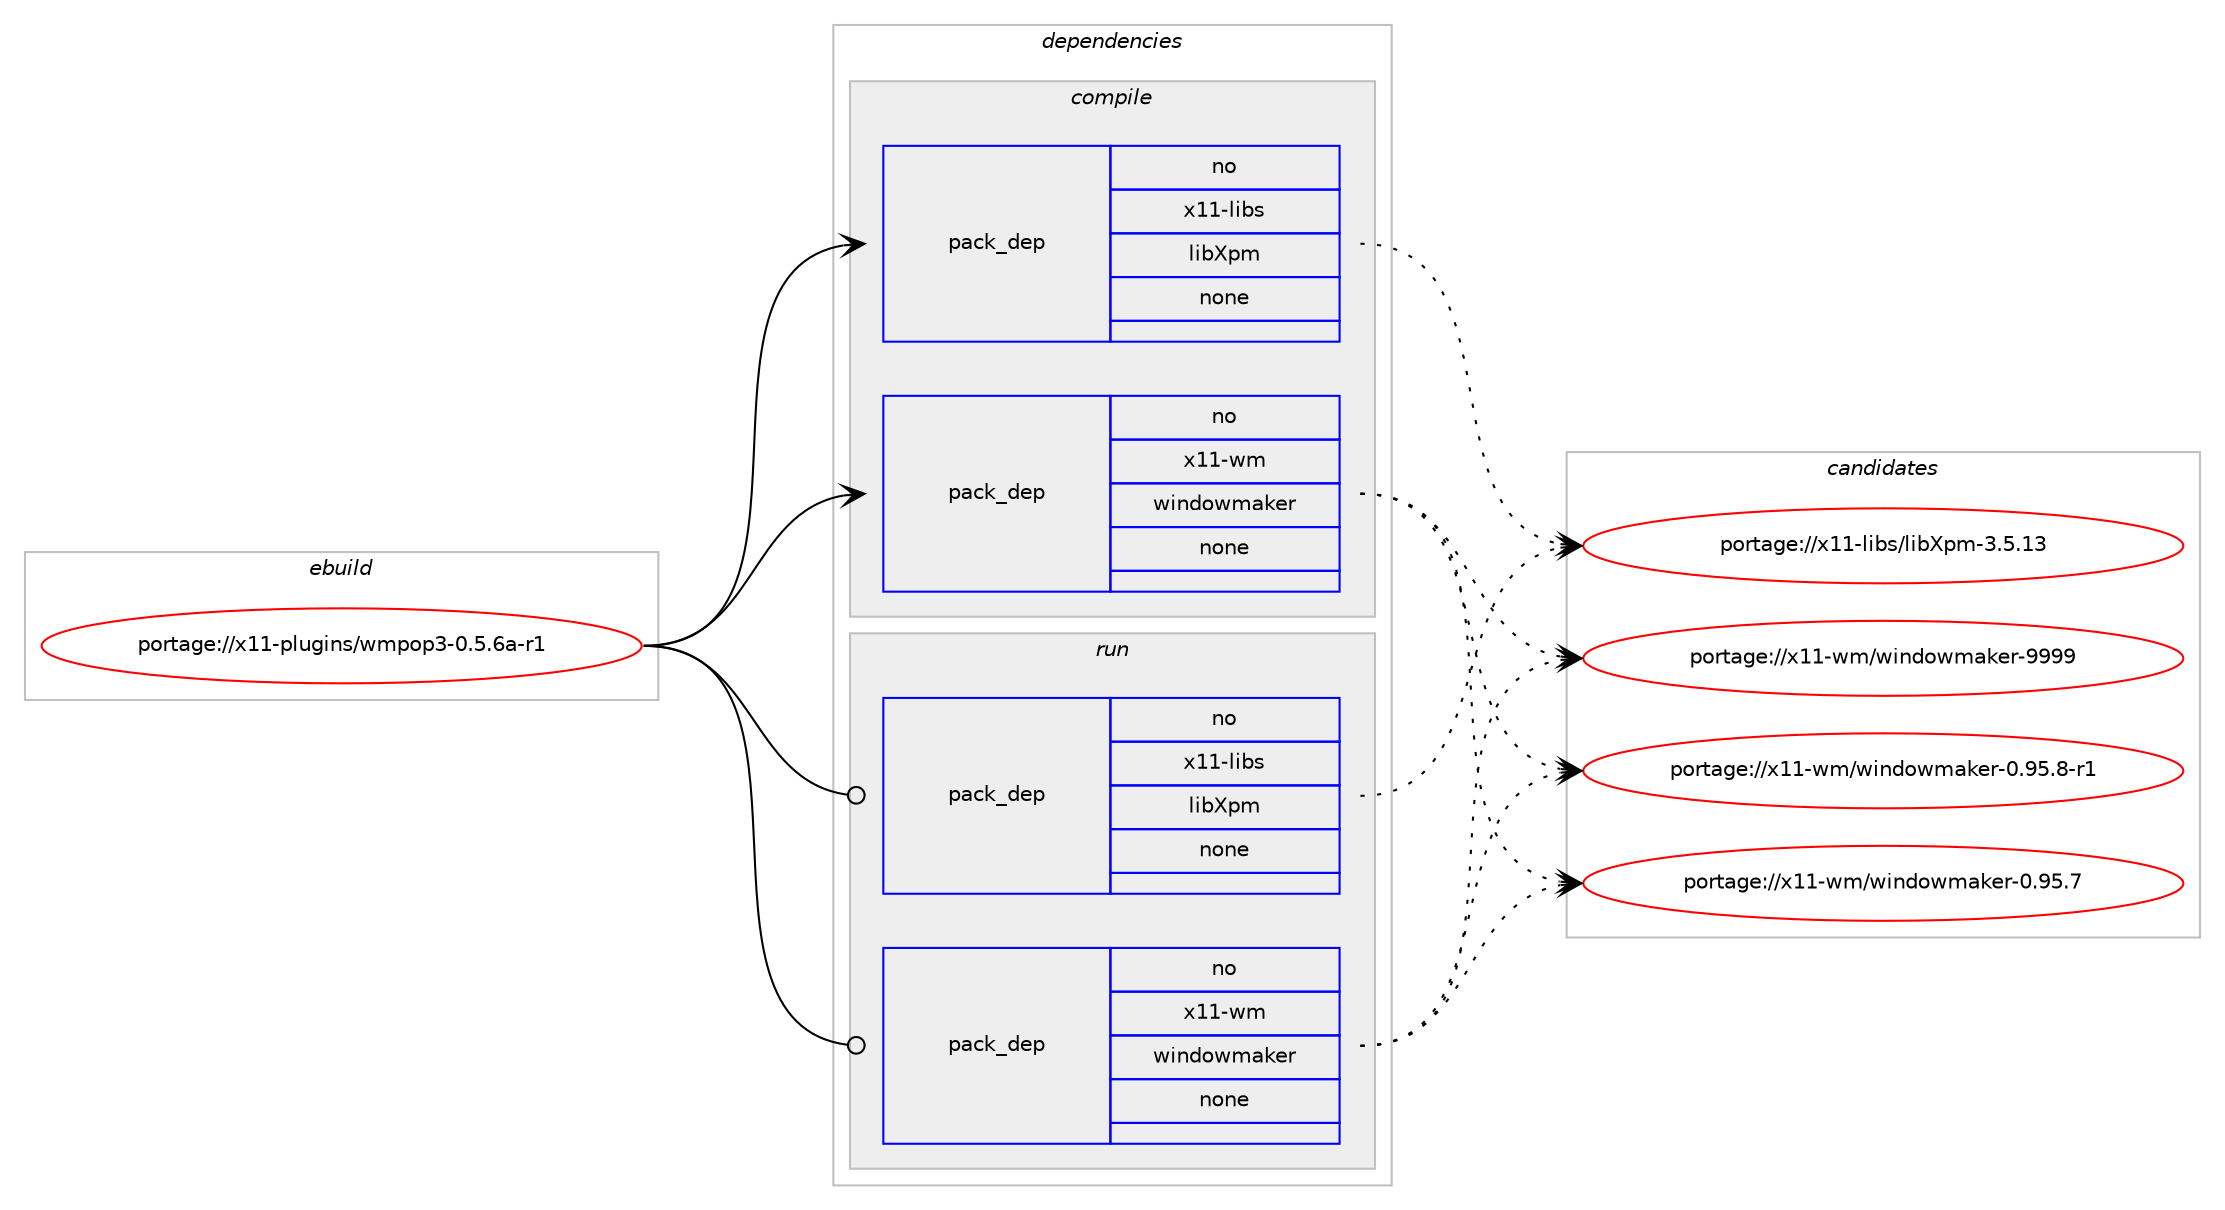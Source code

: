 digraph prolog {

# *************
# Graph options
# *************

newrank=true;
concentrate=true;
compound=true;
graph [rankdir=LR,fontname=Helvetica,fontsize=10,ranksep=1.5];#, ranksep=2.5, nodesep=0.2];
edge  [arrowhead=vee];
node  [fontname=Helvetica,fontsize=10];

# **********
# The ebuild
# **********

subgraph cluster_leftcol {
color=gray;
rank=same;
label=<<i>ebuild</i>>;
id [label="portage://x11-plugins/wmpop3-0.5.6a-r1", color=red, width=4, href="../x11-plugins/wmpop3-0.5.6a-r1.svg"];
}

# ****************
# The dependencies
# ****************

subgraph cluster_midcol {
color=gray;
label=<<i>dependencies</i>>;
subgraph cluster_compile {
fillcolor="#eeeeee";
style=filled;
label=<<i>compile</i>>;
subgraph pack4474 {
dependency5321 [label=<<TABLE BORDER="0" CELLBORDER="1" CELLSPACING="0" CELLPADDING="4" WIDTH="220"><TR><TD ROWSPAN="6" CELLPADDING="30">pack_dep</TD></TR><TR><TD WIDTH="110">no</TD></TR><TR><TD>x11-libs</TD></TR><TR><TD>libXpm</TD></TR><TR><TD>none</TD></TR><TR><TD></TD></TR></TABLE>>, shape=none, color=blue];
}
id:e -> dependency5321:w [weight=20,style="solid",arrowhead="vee"];
subgraph pack4475 {
dependency5322 [label=<<TABLE BORDER="0" CELLBORDER="1" CELLSPACING="0" CELLPADDING="4" WIDTH="220"><TR><TD ROWSPAN="6" CELLPADDING="30">pack_dep</TD></TR><TR><TD WIDTH="110">no</TD></TR><TR><TD>x11-wm</TD></TR><TR><TD>windowmaker</TD></TR><TR><TD>none</TD></TR><TR><TD></TD></TR></TABLE>>, shape=none, color=blue];
}
id:e -> dependency5322:w [weight=20,style="solid",arrowhead="vee"];
}
subgraph cluster_compileandrun {
fillcolor="#eeeeee";
style=filled;
label=<<i>compile and run</i>>;
}
subgraph cluster_run {
fillcolor="#eeeeee";
style=filled;
label=<<i>run</i>>;
subgraph pack4476 {
dependency5323 [label=<<TABLE BORDER="0" CELLBORDER="1" CELLSPACING="0" CELLPADDING="4" WIDTH="220"><TR><TD ROWSPAN="6" CELLPADDING="30">pack_dep</TD></TR><TR><TD WIDTH="110">no</TD></TR><TR><TD>x11-libs</TD></TR><TR><TD>libXpm</TD></TR><TR><TD>none</TD></TR><TR><TD></TD></TR></TABLE>>, shape=none, color=blue];
}
id:e -> dependency5323:w [weight=20,style="solid",arrowhead="odot"];
subgraph pack4477 {
dependency5324 [label=<<TABLE BORDER="0" CELLBORDER="1" CELLSPACING="0" CELLPADDING="4" WIDTH="220"><TR><TD ROWSPAN="6" CELLPADDING="30">pack_dep</TD></TR><TR><TD WIDTH="110">no</TD></TR><TR><TD>x11-wm</TD></TR><TR><TD>windowmaker</TD></TR><TR><TD>none</TD></TR><TR><TD></TD></TR></TABLE>>, shape=none, color=blue];
}
id:e -> dependency5324:w [weight=20,style="solid",arrowhead="odot"];
}
}

# **************
# The candidates
# **************

subgraph cluster_choices {
rank=same;
color=gray;
label=<<i>candidates</i>>;

subgraph choice4474 {
color=black;
nodesep=1;
choice1204949451081059811547108105988811210945514653464951 [label="portage://x11-libs/libXpm-3.5.13", color=red, width=4,href="../x11-libs/libXpm-3.5.13.svg"];
dependency5321:e -> choice1204949451081059811547108105988811210945514653464951:w [style=dotted,weight="100"];
}
subgraph choice4475 {
color=black;
nodesep=1;
choice12049494511910947119105110100111119109971071011144557575757 [label="portage://x11-wm/windowmaker-9999", color=red, width=4,href="../x11-wm/windowmaker-9999.svg"];
choice1204949451191094711910511010011111910997107101114454846575346564511449 [label="portage://x11-wm/windowmaker-0.95.8-r1", color=red, width=4,href="../x11-wm/windowmaker-0.95.8-r1.svg"];
choice120494945119109471191051101001111191099710710111445484657534655 [label="portage://x11-wm/windowmaker-0.95.7", color=red, width=4,href="../x11-wm/windowmaker-0.95.7.svg"];
dependency5322:e -> choice12049494511910947119105110100111119109971071011144557575757:w [style=dotted,weight="100"];
dependency5322:e -> choice1204949451191094711910511010011111910997107101114454846575346564511449:w [style=dotted,weight="100"];
dependency5322:e -> choice120494945119109471191051101001111191099710710111445484657534655:w [style=dotted,weight="100"];
}
subgraph choice4476 {
color=black;
nodesep=1;
choice1204949451081059811547108105988811210945514653464951 [label="portage://x11-libs/libXpm-3.5.13", color=red, width=4,href="../x11-libs/libXpm-3.5.13.svg"];
dependency5323:e -> choice1204949451081059811547108105988811210945514653464951:w [style=dotted,weight="100"];
}
subgraph choice4477 {
color=black;
nodesep=1;
choice12049494511910947119105110100111119109971071011144557575757 [label="portage://x11-wm/windowmaker-9999", color=red, width=4,href="../x11-wm/windowmaker-9999.svg"];
choice1204949451191094711910511010011111910997107101114454846575346564511449 [label="portage://x11-wm/windowmaker-0.95.8-r1", color=red, width=4,href="../x11-wm/windowmaker-0.95.8-r1.svg"];
choice120494945119109471191051101001111191099710710111445484657534655 [label="portage://x11-wm/windowmaker-0.95.7", color=red, width=4,href="../x11-wm/windowmaker-0.95.7.svg"];
dependency5324:e -> choice12049494511910947119105110100111119109971071011144557575757:w [style=dotted,weight="100"];
dependency5324:e -> choice1204949451191094711910511010011111910997107101114454846575346564511449:w [style=dotted,weight="100"];
dependency5324:e -> choice120494945119109471191051101001111191099710710111445484657534655:w [style=dotted,weight="100"];
}
}

}
